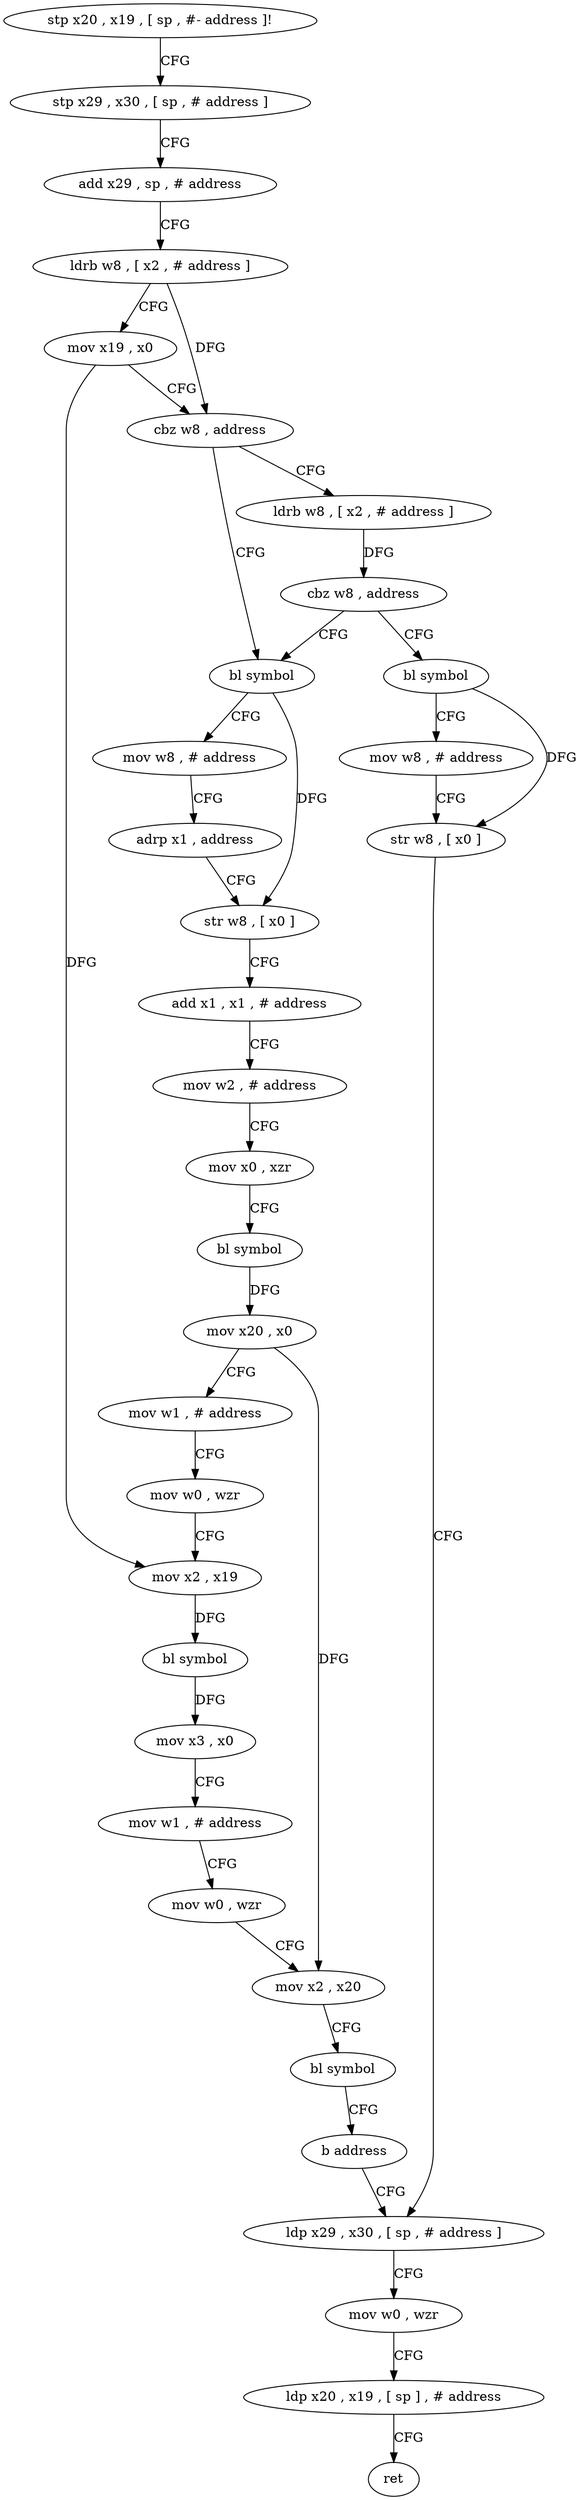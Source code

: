 digraph "func" {
"4210552" [label = "stp x20 , x19 , [ sp , #- address ]!" ]
"4210556" [label = "stp x29 , x30 , [ sp , # address ]" ]
"4210560" [label = "add x29 , sp , # address" ]
"4210564" [label = "ldrb w8 , [ x2 , # address ]" ]
"4210568" [label = "mov x19 , x0" ]
"4210572" [label = "cbz w8 , address" ]
"4210584" [label = "bl symbol" ]
"4210576" [label = "ldrb w8 , [ x2 , # address ]" ]
"4210588" [label = "mov w8 , # address" ]
"4210592" [label = "adrp x1 , address" ]
"4210596" [label = "str w8 , [ x0 ]" ]
"4210600" [label = "add x1 , x1 , # address" ]
"4210604" [label = "mov w2 , # address" ]
"4210608" [label = "mov x0 , xzr" ]
"4210612" [label = "bl symbol" ]
"4210616" [label = "mov x20 , x0" ]
"4210620" [label = "mov w1 , # address" ]
"4210624" [label = "mov w0 , wzr" ]
"4210628" [label = "mov x2 , x19" ]
"4210632" [label = "bl symbol" ]
"4210636" [label = "mov x3 , x0" ]
"4210640" [label = "mov w1 , # address" ]
"4210644" [label = "mov w0 , wzr" ]
"4210648" [label = "mov x2 , x20" ]
"4210652" [label = "bl symbol" ]
"4210656" [label = "b address" ]
"4210672" [label = "ldp x29 , x30 , [ sp , # address ]" ]
"4210580" [label = "cbz w8 , address" ]
"4210660" [label = "bl symbol" ]
"4210676" [label = "mov w0 , wzr" ]
"4210680" [label = "ldp x20 , x19 , [ sp ] , # address" ]
"4210684" [label = "ret" ]
"4210664" [label = "mov w8 , # address" ]
"4210668" [label = "str w8 , [ x0 ]" ]
"4210552" -> "4210556" [ label = "CFG" ]
"4210556" -> "4210560" [ label = "CFG" ]
"4210560" -> "4210564" [ label = "CFG" ]
"4210564" -> "4210568" [ label = "CFG" ]
"4210564" -> "4210572" [ label = "DFG" ]
"4210568" -> "4210572" [ label = "CFG" ]
"4210568" -> "4210628" [ label = "DFG" ]
"4210572" -> "4210584" [ label = "CFG" ]
"4210572" -> "4210576" [ label = "CFG" ]
"4210584" -> "4210588" [ label = "CFG" ]
"4210584" -> "4210596" [ label = "DFG" ]
"4210576" -> "4210580" [ label = "DFG" ]
"4210588" -> "4210592" [ label = "CFG" ]
"4210592" -> "4210596" [ label = "CFG" ]
"4210596" -> "4210600" [ label = "CFG" ]
"4210600" -> "4210604" [ label = "CFG" ]
"4210604" -> "4210608" [ label = "CFG" ]
"4210608" -> "4210612" [ label = "CFG" ]
"4210612" -> "4210616" [ label = "DFG" ]
"4210616" -> "4210620" [ label = "CFG" ]
"4210616" -> "4210648" [ label = "DFG" ]
"4210620" -> "4210624" [ label = "CFG" ]
"4210624" -> "4210628" [ label = "CFG" ]
"4210628" -> "4210632" [ label = "DFG" ]
"4210632" -> "4210636" [ label = "DFG" ]
"4210636" -> "4210640" [ label = "CFG" ]
"4210640" -> "4210644" [ label = "CFG" ]
"4210644" -> "4210648" [ label = "CFG" ]
"4210648" -> "4210652" [ label = "CFG" ]
"4210652" -> "4210656" [ label = "CFG" ]
"4210656" -> "4210672" [ label = "CFG" ]
"4210672" -> "4210676" [ label = "CFG" ]
"4210580" -> "4210660" [ label = "CFG" ]
"4210580" -> "4210584" [ label = "CFG" ]
"4210660" -> "4210664" [ label = "CFG" ]
"4210660" -> "4210668" [ label = "DFG" ]
"4210676" -> "4210680" [ label = "CFG" ]
"4210680" -> "4210684" [ label = "CFG" ]
"4210664" -> "4210668" [ label = "CFG" ]
"4210668" -> "4210672" [ label = "CFG" ]
}

